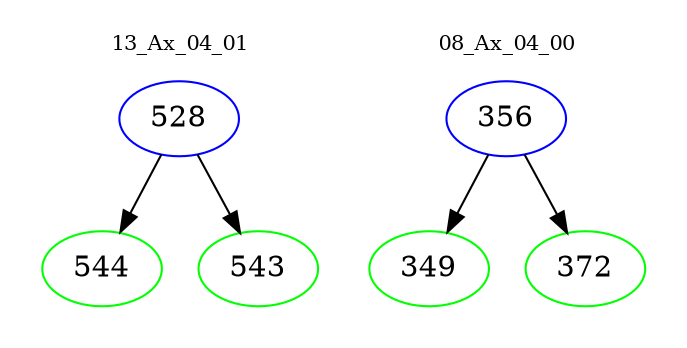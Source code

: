 digraph{
subgraph cluster_0 {
color = white
label = "13_Ax_04_01";
fontsize=10;
T0_528 [label="528", color="blue"]
T0_528 -> T0_544 [color="black"]
T0_544 [label="544", color="green"]
T0_528 -> T0_543 [color="black"]
T0_543 [label="543", color="green"]
}
subgraph cluster_1 {
color = white
label = "08_Ax_04_00";
fontsize=10;
T1_356 [label="356", color="blue"]
T1_356 -> T1_349 [color="black"]
T1_349 [label="349", color="green"]
T1_356 -> T1_372 [color="black"]
T1_372 [label="372", color="green"]
}
}
